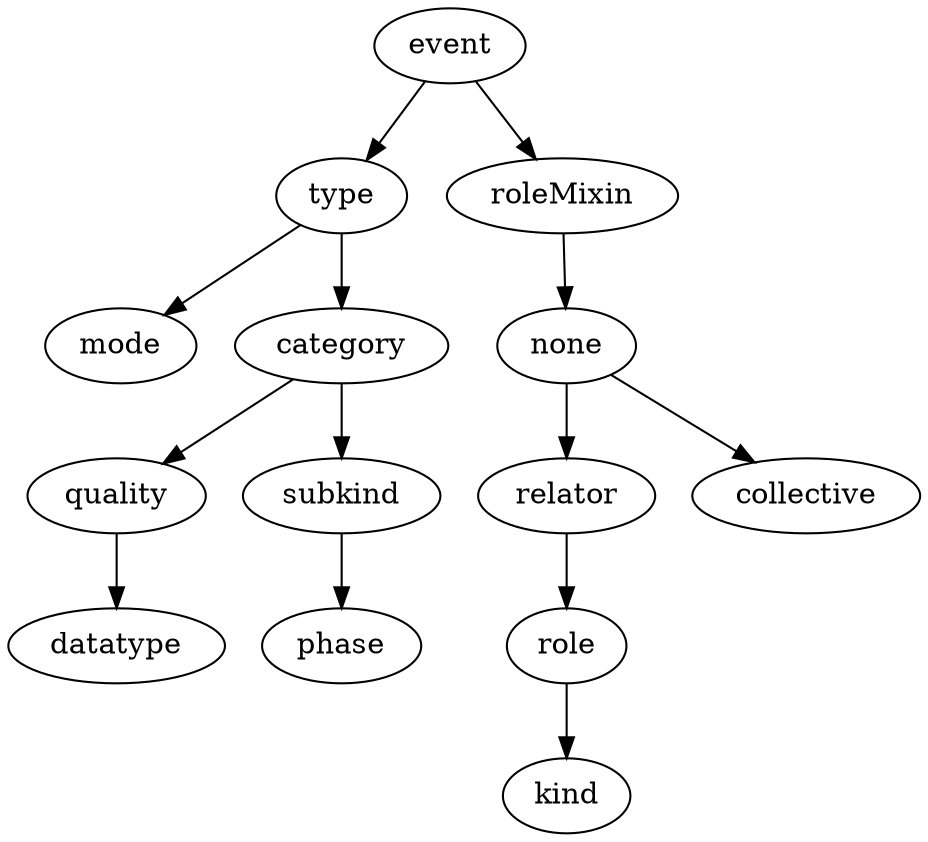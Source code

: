 strict digraph  {
event;
type;
roleMixin;
mode;
category;
quality;
subkind;
none;
relator;
collective;
role;
kind;
phase;
datatype;
event -> type;
event -> roleMixin;
type -> mode;
type -> category;
roleMixin -> none;
category -> quality;
category -> subkind;
quality -> datatype;
subkind -> phase;
none -> relator;
none -> collective;
relator -> role;
role -> kind;
}
